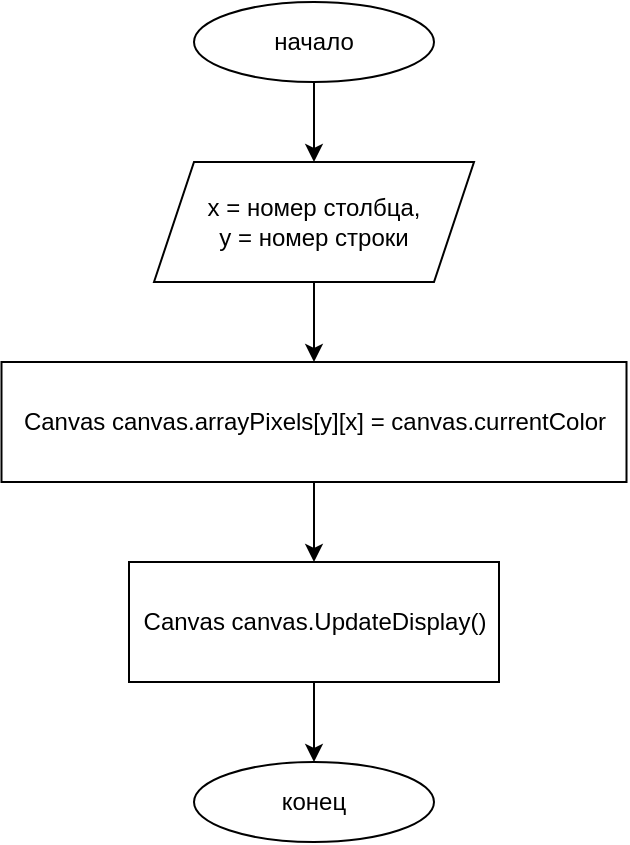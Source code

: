 <mxfile version="14.5.1" type="device"><diagram id="C5RBs43oDa-KdzZeNtuy" name="Page-1"><mxGraphModel dx="1024" dy="632" grid="1" gridSize="10" guides="1" tooltips="1" connect="1" arrows="1" fold="1" page="1" pageScale="1" pageWidth="827" pageHeight="1169" math="0" shadow="0"><root><mxCell id="WIyWlLk6GJQsqaUBKTNV-0"/><mxCell id="WIyWlLk6GJQsqaUBKTNV-1" parent="WIyWlLk6GJQsqaUBKTNV-0"/><mxCell id="aHjqfZ4psK3PuS5jX47d-2" style="edgeStyle=orthogonalEdgeStyle;rounded=0;orthogonalLoop=1;jettySize=auto;html=1;exitX=0.5;exitY=1;exitDx=0;exitDy=0;entryX=0.5;entryY=0;entryDx=0;entryDy=0;" parent="WIyWlLk6GJQsqaUBKTNV-1" source="aHjqfZ4psK3PuS5jX47d-0" target="aHjqfZ4psK3PuS5jX47d-1" edge="1"><mxGeometry relative="1" as="geometry"/></mxCell><mxCell id="aHjqfZ4psK3PuS5jX47d-0" value="начало" style="ellipse;whiteSpace=wrap;html=1;" parent="WIyWlLk6GJQsqaUBKTNV-1" vertex="1"><mxGeometry x="320" y="80" width="120" height="40" as="geometry"/></mxCell><mxCell id="aHjqfZ4psK3PuS5jX47d-4" style="edgeStyle=orthogonalEdgeStyle;rounded=0;orthogonalLoop=1;jettySize=auto;html=1;exitX=0.5;exitY=1;exitDx=0;exitDy=0;entryX=0.5;entryY=0;entryDx=0;entryDy=0;" parent="WIyWlLk6GJQsqaUBKTNV-1" source="aHjqfZ4psK3PuS5jX47d-1" target="aHjqfZ4psK3PuS5jX47d-3" edge="1"><mxGeometry relative="1" as="geometry"/></mxCell><mxCell id="aHjqfZ4psK3PuS5jX47d-1" value="x = номер столбца,&lt;br&gt;y = номер строки" style="shape=parallelogram;perimeter=parallelogramPerimeter;whiteSpace=wrap;html=1;fixedSize=1;" parent="WIyWlLk6GJQsqaUBKTNV-1" vertex="1"><mxGeometry x="300" y="160" width="160" height="60" as="geometry"/></mxCell><mxCell id="aHjqfZ4psK3PuS5jX47d-6" style="edgeStyle=orthogonalEdgeStyle;rounded=0;orthogonalLoop=1;jettySize=auto;html=1;exitX=0.5;exitY=1;exitDx=0;exitDy=0;entryX=0.5;entryY=0;entryDx=0;entryDy=0;" parent="WIyWlLk6GJQsqaUBKTNV-1" source="aHjqfZ4psK3PuS5jX47d-3" target="aHjqfZ4psK3PuS5jX47d-5" edge="1"><mxGeometry relative="1" as="geometry"/></mxCell><mxCell id="aHjqfZ4psK3PuS5jX47d-3" value="Canvas canvas.arrayPixels[y][x] = canvas.currentColor" style="rounded=0;whiteSpace=wrap;html=1;" parent="WIyWlLk6GJQsqaUBKTNV-1" vertex="1"><mxGeometry x="223.75" y="260" width="312.5" height="60" as="geometry"/></mxCell><mxCell id="aHjqfZ4psK3PuS5jX47d-8" style="edgeStyle=orthogonalEdgeStyle;rounded=0;orthogonalLoop=1;jettySize=auto;html=1;exitX=0.5;exitY=1;exitDx=0;exitDy=0;entryX=0.5;entryY=0;entryDx=0;entryDy=0;" parent="WIyWlLk6GJQsqaUBKTNV-1" source="aHjqfZ4psK3PuS5jX47d-5" target="aHjqfZ4psK3PuS5jX47d-7" edge="1"><mxGeometry relative="1" as="geometry"/></mxCell><mxCell id="aHjqfZ4psK3PuS5jX47d-5" value="&lt;span style=&quot;&quot;&gt;Canvas canvas.&lt;/span&gt;UpdateDisplay()" style="rounded=0;whiteSpace=wrap;html=1;" parent="WIyWlLk6GJQsqaUBKTNV-1" vertex="1"><mxGeometry x="287.5" y="360" width="185" height="60" as="geometry"/></mxCell><mxCell id="aHjqfZ4psK3PuS5jX47d-7" value="конец" style="ellipse;whiteSpace=wrap;html=1;" parent="WIyWlLk6GJQsqaUBKTNV-1" vertex="1"><mxGeometry x="320" y="460" width="120" height="40" as="geometry"/></mxCell></root></mxGraphModel></diagram></mxfile>